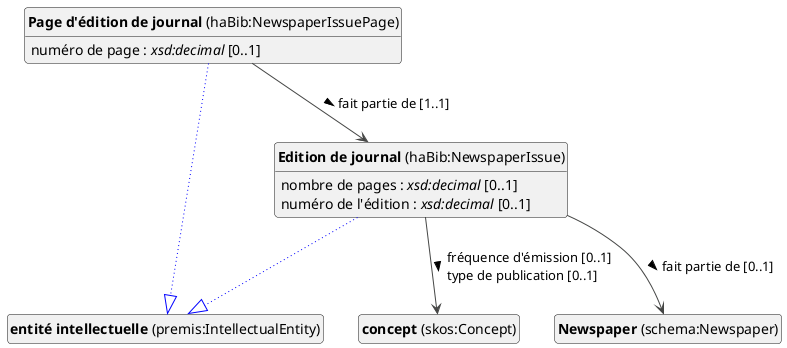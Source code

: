 @startuml
!theme vibrant
skinparam classFontSize 14
!define LIGHTORANGE
skinparam componentStyle uml2
skinparam wrapMessageWidth 1000
skinparam wrapWidth 1000
' skinparam ArrowColor #Maroon
' Remove shadows
skinparam shadowing false
'skinparam linetype polyline
skinparam ArrowMessageAlignment left
top to bottom direction


class "<b>Newspaper</b> (schema:Newspaper)" as schema_Newspaper [[#schema%3ANewspaper]]
class "<b>Edition de journal</b> (haBib:NewspaperIssue)" as haBib_NewspaperIssue [[#haBib%3ANewspaperIssue]]
class "<b>entité intellectuelle</b> (premis:IntellectualEntity)" as premis_IntellectualEntity [[#premis%3AIntellectualEntity]]
class "<b>Page d'édition de journal</b> (haBib:NewspaperIssuePage)" as haBib_NewspaperIssuePage [[#haBib%3ANewspaperIssuePage]]
class "<b>entité intellectuelle</b> (premis:IntellectualEntity)" as premis_IntellectualEntity [[#premis%3AIntellectualEntity]]
class "<b>concept</b> (skos:Concept)" as skos_Concept [[../../terms/fr#skos%3AConcept]]



haBib_NewspaperIssue --|> premis_IntellectualEntity #blue;line.dotted;text:blue

haBib_NewspaperIssue : nombre de pages : <i>xsd:decimal</i> [0..1]
haBib_NewspaperIssue : numéro de l'édition : <i>xsd:decimal</i> [0..1]
haBib_NewspaperIssue --> schema_Newspaper :fait partie de [0..1]  > 
haBib_NewspaperIssue --> skos_Concept :fréquence d'émission [0..1]  \ltype de publication [0..1]  > 


haBib_NewspaperIssuePage --|> premis_IntellectualEntity #blue;line.dotted;text:blue

haBib_NewspaperIssuePage : numéro de page : <i>xsd:decimal</i> [0..1]
haBib_NewspaperIssuePage --> haBib_NewspaperIssue :fait partie de [1..1]  > 





hide circle
hide methods
hide empty members
@enduml


